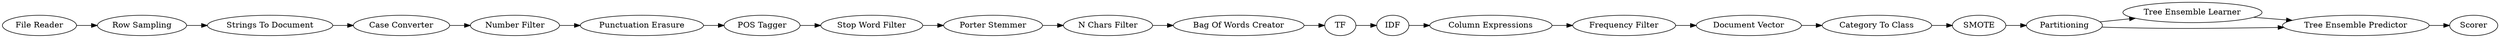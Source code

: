 digraph {
	7 -> 8
	8 -> 9
	13 -> 14
	1 -> 6
	21 -> 22
	20 -> 27
	11 -> 23
	21 -> 24
	14 -> 15
	17 -> 18
	27 -> 21
	10 -> 11
	26 -> 19
	23 -> 13
	22 -> 24
	15 -> 16
	24 -> 25
	6 -> 7
	18 -> 26
	19 -> 20
	9 -> 10
	16 -> 17
	27 [label=SMOTE]
	7 [label="Strings To Document"]
	9 [label="Number Filter"]
	18 [label="Column Expressions"]
	26 [label="Frequency Filter"]
	21 [label=Partitioning]
	8 [label="Case Converter"]
	17 [label=IDF]
	19 [label="Document Vector"]
	24 [label="Tree Ensemble Predictor"]
	6 [label="Row Sampling"]
	15 [label="Bag Of Words Creator"]
	25 [label=Scorer]
	10 [label="Punctuation Erasure"]
	16 [label=TF]
	1 [label="File Reader"]
	22 [label="Tree Ensemble Learner"]
	11 [label="POS Tagger"]
	23 [label="Stop Word Filter"]
	14 [label="N Chars Filter"]
	13 [label="Porter Stemmer"]
	20 [label="Category To Class"]
	rankdir=LR
}
